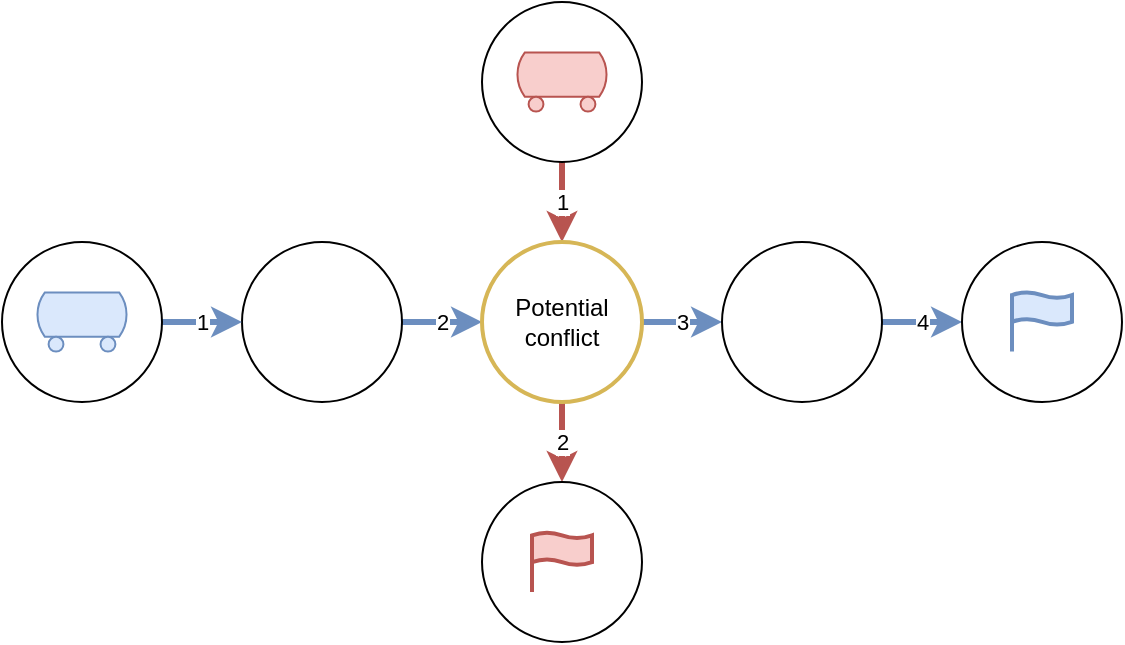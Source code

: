 <mxfile version="20.3.0" type="device"><diagram id="zomB1rsHQp0H80eaz7yh" name="Page-1"><mxGraphModel dx="1102" dy="905" grid="1" gridSize="10" guides="1" tooltips="1" connect="1" arrows="1" fold="1" page="1" pageScale="1" pageWidth="850" pageHeight="1100" math="0" shadow="0"><root><mxCell id="0"/><mxCell id="1" parent="0"/><mxCell id="Kf0HQQjhl-YDFKYbGDqE-18" value="1" style="edgeStyle=orthogonalEdgeStyle;rounded=0;orthogonalLoop=1;jettySize=auto;html=1;strokeWidth=3;fillColor=#f8cecc;strokeColor=#b85450;" parent="1" source="Kf0HQQjhl-YDFKYbGDqE-5" target="Kf0HQQjhl-YDFKYbGDqE-9" edge="1"><mxGeometry relative="1" as="geometry"/></mxCell><mxCell id="Kf0HQQjhl-YDFKYbGDqE-5" value="" style="ellipse;whiteSpace=wrap;html=1;aspect=fixed;" parent="1" vertex="1"><mxGeometry x="400" y="40" width="80" height="80" as="geometry"/></mxCell><mxCell id="Kf0HQQjhl-YDFKYbGDqE-21" value="2" style="edgeStyle=orthogonalEdgeStyle;rounded=0;orthogonalLoop=1;jettySize=auto;html=1;strokeWidth=3;fillColor=#dae8fc;strokeColor=#6c8ebf;" parent="1" source="Kf0HQQjhl-YDFKYbGDqE-8" target="Kf0HQQjhl-YDFKYbGDqE-9" edge="1"><mxGeometry relative="1" as="geometry"/></mxCell><mxCell id="Kf0HQQjhl-YDFKYbGDqE-8" value="" style="ellipse;whiteSpace=wrap;html=1;aspect=fixed;" parent="1" vertex="1"><mxGeometry x="280" y="160" width="80" height="80" as="geometry"/></mxCell><mxCell id="Kf0HQQjhl-YDFKYbGDqE-19" value="2" style="edgeStyle=orthogonalEdgeStyle;rounded=0;orthogonalLoop=1;jettySize=auto;html=1;strokeWidth=3;fillColor=#f8cecc;strokeColor=#b85450;" parent="1" source="Kf0HQQjhl-YDFKYbGDqE-9" target="Kf0HQQjhl-YDFKYbGDqE-13" edge="1"><mxGeometry relative="1" as="geometry"/></mxCell><mxCell id="Kf0HQQjhl-YDFKYbGDqE-22" value="3" style="edgeStyle=orthogonalEdgeStyle;rounded=0;orthogonalLoop=1;jettySize=auto;html=1;strokeWidth=3;fillColor=#dae8fc;strokeColor=#6c8ebf;" parent="1" source="Kf0HQQjhl-YDFKYbGDqE-9" target="Kf0HQQjhl-YDFKYbGDqE-10" edge="1"><mxGeometry relative="1" as="geometry"/></mxCell><mxCell id="Kf0HQQjhl-YDFKYbGDqE-9" value="Potential conflict" style="ellipse;whiteSpace=wrap;html=1;aspect=fixed;fillColor=none;strokeColor=#d6b656;strokeWidth=2;" parent="1" vertex="1"><mxGeometry x="400" y="160" width="80" height="80" as="geometry"/></mxCell><mxCell id="Kf0HQQjhl-YDFKYbGDqE-23" value="4" style="edgeStyle=orthogonalEdgeStyle;rounded=0;orthogonalLoop=1;jettySize=auto;html=1;strokeWidth=3;fillColor=#dae8fc;strokeColor=#6c8ebf;" parent="1" source="Kf0HQQjhl-YDFKYbGDqE-10" target="Kf0HQQjhl-YDFKYbGDqE-16" edge="1"><mxGeometry relative="1" as="geometry"/></mxCell><mxCell id="Kf0HQQjhl-YDFKYbGDqE-10" value="" style="ellipse;whiteSpace=wrap;html=1;aspect=fixed;" parent="1" vertex="1"><mxGeometry x="520" y="160" width="80" height="80" as="geometry"/></mxCell><mxCell id="Kf0HQQjhl-YDFKYbGDqE-13" value="" style="ellipse;whiteSpace=wrap;html=1;aspect=fixed;" parent="1" vertex="1"><mxGeometry x="400" y="280" width="80" height="80" as="geometry"/></mxCell><mxCell id="Kf0HQQjhl-YDFKYbGDqE-20" value="1" style="edgeStyle=orthogonalEdgeStyle;rounded=0;orthogonalLoop=1;jettySize=auto;html=1;strokeWidth=3;fillColor=#dae8fc;strokeColor=#6c8ebf;" parent="1" source="Kf0HQQjhl-YDFKYbGDqE-14" target="Kf0HQQjhl-YDFKYbGDqE-8" edge="1"><mxGeometry relative="1" as="geometry"/></mxCell><mxCell id="Kf0HQQjhl-YDFKYbGDqE-14" value="" style="ellipse;whiteSpace=wrap;html=1;aspect=fixed;" parent="1" vertex="1"><mxGeometry x="160" y="160" width="80" height="80" as="geometry"/></mxCell><mxCell id="Kf0HQQjhl-YDFKYbGDqE-16" value="" style="ellipse;whiteSpace=wrap;html=1;aspect=fixed;" parent="1" vertex="1"><mxGeometry x="640" y="160" width="80" height="80" as="geometry"/></mxCell><mxCell id="NWXnPIdJBnZnmX-LCt_W-2" value="" style="verticalLabelPosition=bottom;outlineConnect=0;align=center;dashed=0;html=1;verticalAlign=top;shape=mxgraph.pid.misc.tank_car,_tank_wagon;fillColor=#f8cecc;strokeColor=#b85450;" vertex="1" parent="1"><mxGeometry x="416.5" y="65.2" width="47" height="29.61" as="geometry"/></mxCell><mxCell id="NWXnPIdJBnZnmX-LCt_W-3" value="" style="html=1;verticalLabelPosition=bottom;align=center;labelBackgroundColor=#ffffff;verticalAlign=top;strokeWidth=2;strokeColor=#6c8ebf;shadow=0;dashed=0;shape=mxgraph.ios7.icons.flag;fillColor=#dae8fc;" vertex="1" parent="1"><mxGeometry x="665" y="184.81" width="30" height="30" as="geometry"/></mxCell><mxCell id="NWXnPIdJBnZnmX-LCt_W-4" value="" style="verticalLabelPosition=bottom;outlineConnect=0;align=center;dashed=0;html=1;verticalAlign=top;shape=mxgraph.pid.misc.tank_car,_tank_wagon;fillColor=#dae8fc;strokeColor=#6c8ebf;" vertex="1" parent="1"><mxGeometry x="176.5" y="185.2" width="47" height="29.61" as="geometry"/></mxCell><mxCell id="NWXnPIdJBnZnmX-LCt_W-5" value="" style="html=1;verticalLabelPosition=bottom;align=center;labelBackgroundColor=#ffffff;verticalAlign=top;strokeWidth=2;strokeColor=#b85450;shadow=0;dashed=0;shape=mxgraph.ios7.icons.flag;fillColor=#f8cecc;" vertex="1" parent="1"><mxGeometry x="425" y="305" width="30" height="30" as="geometry"/></mxCell></root></mxGraphModel></diagram></mxfile>